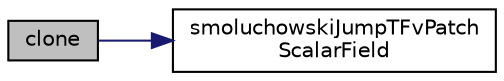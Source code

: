 digraph "clone"
{
  bgcolor="transparent";
  edge [fontname="Helvetica",fontsize="10",labelfontname="Helvetica",labelfontsize="10"];
  node [fontname="Helvetica",fontsize="10",shape=record];
  rankdir="LR";
  Node1 [label="clone",height=0.2,width=0.4,color="black", fillcolor="grey75", style="filled", fontcolor="black"];
  Node1 -> Node2 [color="midnightblue",fontsize="10",style="solid",fontname="Helvetica"];
  Node2 [label="smoluchowskiJumpTFvPatch\lScalarField",height=0.2,width=0.4,color="black",URL="$a02416.html#af9f9ffe6c2cd512e56f6cfe6937e811c",tooltip="Construct from patch and internal field. "];
}
